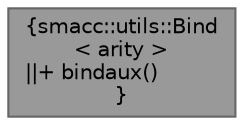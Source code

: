 digraph "smacc::utils::Bind&lt; arity &gt;"
{
 // LATEX_PDF_SIZE
  bgcolor="transparent";
  edge [fontname=Helvetica,fontsize=10,labelfontname=Helvetica,labelfontsize=10];
  node [fontname=Helvetica,fontsize=10,shape=box,height=0.2,width=0.4];
  Node1 [label="{smacc::utils::Bind\l\< arity \>\n||+ bindaux()\l}",height=0.2,width=0.4,color="gray40", fillcolor="grey60", style="filled", fontcolor="black",tooltip=" "];
}
